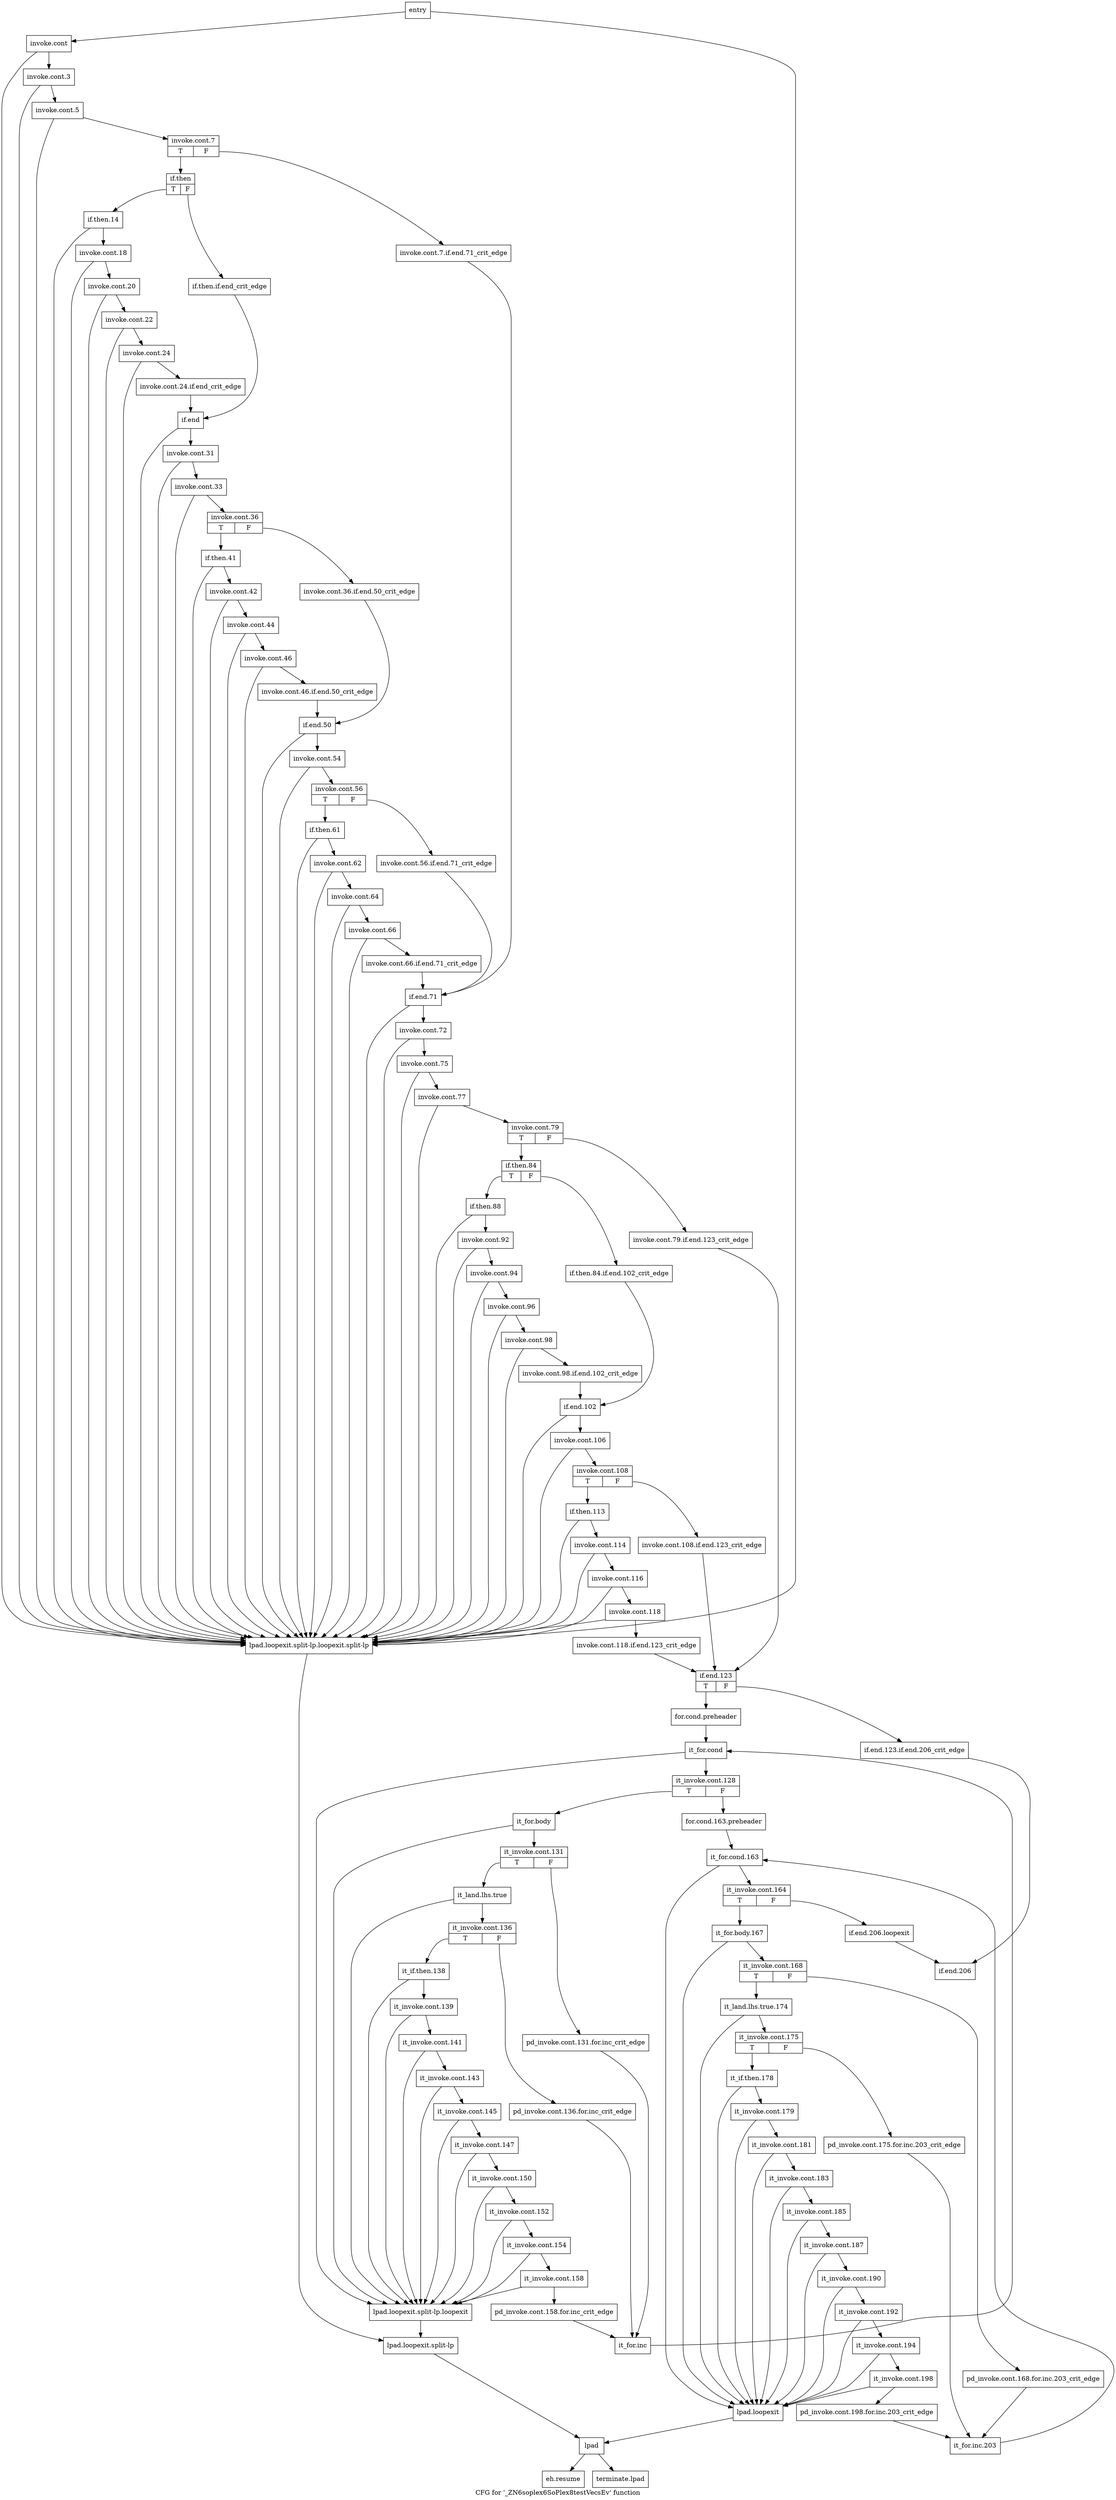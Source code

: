 digraph "CFG for '_ZN6soplex6SoPlex8testVecsEv' function" {
	label="CFG for '_ZN6soplex6SoPlex8testVecsEv' function";

	Node0x29f5ed0 [shape=record,label="{entry}"];
	Node0x29f5ed0 -> Node0x29fe930;
	Node0x29f5ed0 -> Node0x29ff5c0;
	Node0x29fe930 [shape=record,label="{invoke.cont}"];
	Node0x29fe930 -> Node0x29fe980;
	Node0x29fe930 -> Node0x29ff5c0;
	Node0x29fe980 [shape=record,label="{invoke.cont.3}"];
	Node0x29fe980 -> Node0x29fe9d0;
	Node0x29fe980 -> Node0x29ff5c0;
	Node0x29fe9d0 [shape=record,label="{invoke.cont.5}"];
	Node0x29fe9d0 -> Node0x29ff200;
	Node0x29fe9d0 -> Node0x29ff5c0;
	Node0x29ff200 [shape=record,label="{invoke.cont.7|{<s0>T|<s1>F}}"];
	Node0x29ff200:s0 -> Node0x29ff2a0;
	Node0x29ff200:s1 -> Node0x29ff250;
	Node0x29ff250 [shape=record,label="{invoke.cont.7.if.end.71_crit_edge}"];
	Node0x29ff250 -> Node0x29ffca0;
	Node0x29ff2a0 [shape=record,label="{if.then|{<s0>T|<s1>F}}"];
	Node0x29ff2a0:s0 -> Node0x29ff340;
	Node0x29ff2a0:s1 -> Node0x29ff2f0;
	Node0x29ff2f0 [shape=record,label="{if.then.if.end_crit_edge}"];
	Node0x29ff2f0 -> Node0x29ff6b0;
	Node0x29ff340 [shape=record,label="{if.then.14}"];
	Node0x29ff340 -> Node0x29ff390;
	Node0x29ff340 -> Node0x29ff5c0;
	Node0x29ff390 [shape=record,label="{invoke.cont.18}"];
	Node0x29ff390 -> Node0x29ff3e0;
	Node0x29ff390 -> Node0x29ff5c0;
	Node0x29ff3e0 [shape=record,label="{invoke.cont.20}"];
	Node0x29ff3e0 -> Node0x29ff430;
	Node0x29ff3e0 -> Node0x29ff5c0;
	Node0x29ff430 [shape=record,label="{invoke.cont.22}"];
	Node0x29ff430 -> Node0x29ff480;
	Node0x29ff430 -> Node0x29ff5c0;
	Node0x29ff480 [shape=record,label="{invoke.cont.24}"];
	Node0x29ff480 -> Node0x29ff4d0;
	Node0x29ff480 -> Node0x29ff5c0;
	Node0x29ff4d0 [shape=record,label="{invoke.cont.24.if.end_crit_edge}"];
	Node0x29ff4d0 -> Node0x29ff6b0;
	Node0x29ff520 [shape=record,label="{lpad.loopexit}"];
	Node0x29ff520 -> Node0x29ff660;
	Node0x29ff570 [shape=record,label="{lpad.loopexit.split-lp.loopexit}"];
	Node0x29ff570 -> Node0x29ff610;
	Node0x29ff5c0 [shape=record,label="{lpad.loopexit.split-lp.loopexit.split-lp}"];
	Node0x29ff5c0 -> Node0x29ff610;
	Node0x29ff610 [shape=record,label="{lpad.loopexit.split-lp}"];
	Node0x29ff610 -> Node0x29ff660;
	Node0x29ff660 [shape=record,label="{lpad}"];
	Node0x29ff660 -> Node0x2a01230;
	Node0x29ff660 -> Node0x2a01280;
	Node0x29ff6b0 [shape=record,label="{if.end}"];
	Node0x29ff6b0 -> Node0x29ff700;
	Node0x29ff6b0 -> Node0x29ff5c0;
	Node0x29ff700 [shape=record,label="{invoke.cont.31}"];
	Node0x29ff700 -> Node0x29ff750;
	Node0x29ff700 -> Node0x29ff5c0;
	Node0x29ff750 [shape=record,label="{invoke.cont.33}"];
	Node0x29ff750 -> Node0x29ff7a0;
	Node0x29ff750 -> Node0x29ff5c0;
	Node0x29ff7a0 [shape=record,label="{invoke.cont.36|{<s0>T|<s1>F}}"];
	Node0x29ff7a0:s0 -> Node0x29ff840;
	Node0x29ff7a0:s1 -> Node0x29ff7f0;
	Node0x29ff7f0 [shape=record,label="{invoke.cont.36.if.end.50_crit_edge}"];
	Node0x29ff7f0 -> Node0x29ff9d0;
	Node0x29ff840 [shape=record,label="{if.then.41}"];
	Node0x29ff840 -> Node0x29ff890;
	Node0x29ff840 -> Node0x29ff5c0;
	Node0x29ff890 [shape=record,label="{invoke.cont.42}"];
	Node0x29ff890 -> Node0x29ff8e0;
	Node0x29ff890 -> Node0x29ff5c0;
	Node0x29ff8e0 [shape=record,label="{invoke.cont.44}"];
	Node0x29ff8e0 -> Node0x29ff930;
	Node0x29ff8e0 -> Node0x29ff5c0;
	Node0x29ff930 [shape=record,label="{invoke.cont.46}"];
	Node0x29ff930 -> Node0x29ff980;
	Node0x29ff930 -> Node0x29ff5c0;
	Node0x29ff980 [shape=record,label="{invoke.cont.46.if.end.50_crit_edge}"];
	Node0x29ff980 -> Node0x29ff9d0;
	Node0x29ff9d0 [shape=record,label="{if.end.50}"];
	Node0x29ff9d0 -> Node0x29ffa20;
	Node0x29ff9d0 -> Node0x29ff5c0;
	Node0x29ffa20 [shape=record,label="{invoke.cont.54}"];
	Node0x29ffa20 -> Node0x29ffa70;
	Node0x29ffa20 -> Node0x29ff5c0;
	Node0x29ffa70 [shape=record,label="{invoke.cont.56|{<s0>T|<s1>F}}"];
	Node0x29ffa70:s0 -> Node0x29ffb10;
	Node0x29ffa70:s1 -> Node0x29ffac0;
	Node0x29ffac0 [shape=record,label="{invoke.cont.56.if.end.71_crit_edge}"];
	Node0x29ffac0 -> Node0x29ffca0;
	Node0x29ffb10 [shape=record,label="{if.then.61}"];
	Node0x29ffb10 -> Node0x29ffb60;
	Node0x29ffb10 -> Node0x29ff5c0;
	Node0x29ffb60 [shape=record,label="{invoke.cont.62}"];
	Node0x29ffb60 -> Node0x29ffbb0;
	Node0x29ffb60 -> Node0x29ff5c0;
	Node0x29ffbb0 [shape=record,label="{invoke.cont.64}"];
	Node0x29ffbb0 -> Node0x29ffc00;
	Node0x29ffbb0 -> Node0x29ff5c0;
	Node0x29ffc00 [shape=record,label="{invoke.cont.66}"];
	Node0x29ffc00 -> Node0x29ffc50;
	Node0x29ffc00 -> Node0x29ff5c0;
	Node0x29ffc50 [shape=record,label="{invoke.cont.66.if.end.71_crit_edge}"];
	Node0x29ffc50 -> Node0x29ffca0;
	Node0x29ffca0 [shape=record,label="{if.end.71}"];
	Node0x29ffca0 -> Node0x29ffcf0;
	Node0x29ffca0 -> Node0x29ff5c0;
	Node0x29ffcf0 [shape=record,label="{invoke.cont.72}"];
	Node0x29ffcf0 -> Node0x29ffd40;
	Node0x29ffcf0 -> Node0x29ff5c0;
	Node0x29ffd40 [shape=record,label="{invoke.cont.75}"];
	Node0x29ffd40 -> Node0x29ffd90;
	Node0x29ffd40 -> Node0x29ff5c0;
	Node0x29ffd90 [shape=record,label="{invoke.cont.77}"];
	Node0x29ffd90 -> Node0x29ffde0;
	Node0x29ffd90 -> Node0x29ff5c0;
	Node0x29ffde0 [shape=record,label="{invoke.cont.79|{<s0>T|<s1>F}}"];
	Node0x29ffde0:s0 -> Node0x29ffe80;
	Node0x29ffde0:s1 -> Node0x29ffe30;
	Node0x29ffe30 [shape=record,label="{invoke.cont.79.if.end.123_crit_edge}"];
	Node0x29ffe30 -> Node0x2a003d0;
	Node0x29ffe80 [shape=record,label="{if.then.84|{<s0>T|<s1>F}}"];
	Node0x29ffe80:s0 -> Node0x29fff20;
	Node0x29ffe80:s1 -> Node0x29ffed0;
	Node0x29ffed0 [shape=record,label="{if.then.84.if.end.102_crit_edge}"];
	Node0x29ffed0 -> Node0x2a00100;
	Node0x29fff20 [shape=record,label="{if.then.88}"];
	Node0x29fff20 -> Node0x29fff70;
	Node0x29fff20 -> Node0x29ff5c0;
	Node0x29fff70 [shape=record,label="{invoke.cont.92}"];
	Node0x29fff70 -> Node0x29fffc0;
	Node0x29fff70 -> Node0x29ff5c0;
	Node0x29fffc0 [shape=record,label="{invoke.cont.94}"];
	Node0x29fffc0 -> Node0x2a00010;
	Node0x29fffc0 -> Node0x29ff5c0;
	Node0x2a00010 [shape=record,label="{invoke.cont.96}"];
	Node0x2a00010 -> Node0x2a00060;
	Node0x2a00010 -> Node0x29ff5c0;
	Node0x2a00060 [shape=record,label="{invoke.cont.98}"];
	Node0x2a00060 -> Node0x2a000b0;
	Node0x2a00060 -> Node0x29ff5c0;
	Node0x2a000b0 [shape=record,label="{invoke.cont.98.if.end.102_crit_edge}"];
	Node0x2a000b0 -> Node0x2a00100;
	Node0x2a00100 [shape=record,label="{if.end.102}"];
	Node0x2a00100 -> Node0x2a00150;
	Node0x2a00100 -> Node0x29ff5c0;
	Node0x2a00150 [shape=record,label="{invoke.cont.106}"];
	Node0x2a00150 -> Node0x2a001a0;
	Node0x2a00150 -> Node0x29ff5c0;
	Node0x2a001a0 [shape=record,label="{invoke.cont.108|{<s0>T|<s1>F}}"];
	Node0x2a001a0:s0 -> Node0x2a00240;
	Node0x2a001a0:s1 -> Node0x2a001f0;
	Node0x2a001f0 [shape=record,label="{invoke.cont.108.if.end.123_crit_edge}"];
	Node0x2a001f0 -> Node0x2a003d0;
	Node0x2a00240 [shape=record,label="{if.then.113}"];
	Node0x2a00240 -> Node0x2a00290;
	Node0x2a00240 -> Node0x29ff5c0;
	Node0x2a00290 [shape=record,label="{invoke.cont.114}"];
	Node0x2a00290 -> Node0x2a002e0;
	Node0x2a00290 -> Node0x29ff5c0;
	Node0x2a002e0 [shape=record,label="{invoke.cont.116}"];
	Node0x2a002e0 -> Node0x2a00330;
	Node0x2a002e0 -> Node0x29ff5c0;
	Node0x2a00330 [shape=record,label="{invoke.cont.118}"];
	Node0x2a00330 -> Node0x2a00380;
	Node0x2a00330 -> Node0x29ff5c0;
	Node0x2a00380 [shape=record,label="{invoke.cont.118.if.end.123_crit_edge}"];
	Node0x2a00380 -> Node0x2a003d0;
	Node0x2a003d0 [shape=record,label="{if.end.123|{<s0>T|<s1>F}}"];
	Node0x2a003d0:s0 -> Node0x2a00470;
	Node0x2a003d0:s1 -> Node0x2a00420;
	Node0x2a00420 [shape=record,label="{if.end.123.if.end.206_crit_edge}"];
	Node0x2a00420 -> Node0x2a011e0;
	Node0x2a00470 [shape=record,label="{for.cond.preheader}"];
	Node0x2a00470 -> Node0x2a004c0;
	Node0x2a004c0 [shape=record,label="{it_for.cond}"];
	Node0x2a004c0 -> Node0x2a00510;
	Node0x2a004c0 -> Node0x29ff570;
	Node0x2a00510 [shape=record,label="{it_invoke.cont.128|{<s0>T|<s1>F}}"];
	Node0x2a00510:s0 -> Node0x2a005b0;
	Node0x2a00510:s1 -> Node0x2a00560;
	Node0x2a00560 [shape=record,label="{for.cond.163.preheader}"];
	Node0x2a00560 -> Node0x2a00b50;
	Node0x2a005b0 [shape=record,label="{it_for.body}"];
	Node0x2a005b0 -> Node0x2a00600;
	Node0x2a005b0 -> Node0x29ff570;
	Node0x2a00600 [shape=record,label="{it_invoke.cont.131|{<s0>T|<s1>F}}"];
	Node0x2a00600:s0 -> Node0x2a006a0;
	Node0x2a00600:s1 -> Node0x2a00650;
	Node0x2a00650 [shape=record,label="{pd_invoke.cont.131.for.inc_crit_edge}"];
	Node0x2a00650 -> Node0x2a00b00;
	Node0x2a006a0 [shape=record,label="{it_land.lhs.true}"];
	Node0x2a006a0 -> Node0x2a006f0;
	Node0x2a006a0 -> Node0x29ff570;
	Node0x2a006f0 [shape=record,label="{it_invoke.cont.136|{<s0>T|<s1>F}}"];
	Node0x2a006f0:s0 -> Node0x2a00790;
	Node0x2a006f0:s1 -> Node0x2a00740;
	Node0x2a00740 [shape=record,label="{pd_invoke.cont.136.for.inc_crit_edge}"];
	Node0x2a00740 -> Node0x2a00b00;
	Node0x2a00790 [shape=record,label="{it_if.then.138}"];
	Node0x2a00790 -> Node0x2a007e0;
	Node0x2a00790 -> Node0x29ff570;
	Node0x2a007e0 [shape=record,label="{it_invoke.cont.139}"];
	Node0x2a007e0 -> Node0x2a00830;
	Node0x2a007e0 -> Node0x29ff570;
	Node0x2a00830 [shape=record,label="{it_invoke.cont.141}"];
	Node0x2a00830 -> Node0x2a00880;
	Node0x2a00830 -> Node0x29ff570;
	Node0x2a00880 [shape=record,label="{it_invoke.cont.143}"];
	Node0x2a00880 -> Node0x2a008d0;
	Node0x2a00880 -> Node0x29ff570;
	Node0x2a008d0 [shape=record,label="{it_invoke.cont.145}"];
	Node0x2a008d0 -> Node0x2a00920;
	Node0x2a008d0 -> Node0x29ff570;
	Node0x2a00920 [shape=record,label="{it_invoke.cont.147}"];
	Node0x2a00920 -> Node0x2a00970;
	Node0x2a00920 -> Node0x29ff570;
	Node0x2a00970 [shape=record,label="{it_invoke.cont.150}"];
	Node0x2a00970 -> Node0x2a009c0;
	Node0x2a00970 -> Node0x29ff570;
	Node0x2a009c0 [shape=record,label="{it_invoke.cont.152}"];
	Node0x2a009c0 -> Node0x2a00a10;
	Node0x2a009c0 -> Node0x29ff570;
	Node0x2a00a10 [shape=record,label="{it_invoke.cont.154}"];
	Node0x2a00a10 -> Node0x2a00a60;
	Node0x2a00a10 -> Node0x29ff570;
	Node0x2a00a60 [shape=record,label="{it_invoke.cont.158}"];
	Node0x2a00a60 -> Node0x2a00ab0;
	Node0x2a00a60 -> Node0x29ff570;
	Node0x2a00ab0 [shape=record,label="{pd_invoke.cont.158.for.inc_crit_edge}"];
	Node0x2a00ab0 -> Node0x2a00b00;
	Node0x2a00b00 [shape=record,label="{it_for.inc}"];
	Node0x2a00b00 -> Node0x2a004c0;
	Node0x2a00b50 [shape=record,label="{it_for.cond.163}"];
	Node0x2a00b50 -> Node0x2a00ba0;
	Node0x2a00b50 -> Node0x29ff520;
	Node0x2a00ba0 [shape=record,label="{it_invoke.cont.164|{<s0>T|<s1>F}}"];
	Node0x2a00ba0:s0 -> Node0x2a00bf0;
	Node0x2a00ba0:s1 -> Node0x2a01190;
	Node0x2a00bf0 [shape=record,label="{it_for.body.167}"];
	Node0x2a00bf0 -> Node0x2a00c40;
	Node0x2a00bf0 -> Node0x29ff520;
	Node0x2a00c40 [shape=record,label="{it_invoke.cont.168|{<s0>T|<s1>F}}"];
	Node0x2a00c40:s0 -> Node0x2a00ce0;
	Node0x2a00c40:s1 -> Node0x2a00c90;
	Node0x2a00c90 [shape=record,label="{pd_invoke.cont.168.for.inc.203_crit_edge}"];
	Node0x2a00c90 -> Node0x2a01140;
	Node0x2a00ce0 [shape=record,label="{it_land.lhs.true.174}"];
	Node0x2a00ce0 -> Node0x2a00d30;
	Node0x2a00ce0 -> Node0x29ff520;
	Node0x2a00d30 [shape=record,label="{it_invoke.cont.175|{<s0>T|<s1>F}}"];
	Node0x2a00d30:s0 -> Node0x2a00dd0;
	Node0x2a00d30:s1 -> Node0x2a00d80;
	Node0x2a00d80 [shape=record,label="{pd_invoke.cont.175.for.inc.203_crit_edge}"];
	Node0x2a00d80 -> Node0x2a01140;
	Node0x2a00dd0 [shape=record,label="{it_if.then.178}"];
	Node0x2a00dd0 -> Node0x2a00e20;
	Node0x2a00dd0 -> Node0x29ff520;
	Node0x2a00e20 [shape=record,label="{it_invoke.cont.179}"];
	Node0x2a00e20 -> Node0x2a00e70;
	Node0x2a00e20 -> Node0x29ff520;
	Node0x2a00e70 [shape=record,label="{it_invoke.cont.181}"];
	Node0x2a00e70 -> Node0x2a00ec0;
	Node0x2a00e70 -> Node0x29ff520;
	Node0x2a00ec0 [shape=record,label="{it_invoke.cont.183}"];
	Node0x2a00ec0 -> Node0x2a00f10;
	Node0x2a00ec0 -> Node0x29ff520;
	Node0x2a00f10 [shape=record,label="{it_invoke.cont.185}"];
	Node0x2a00f10 -> Node0x2a00f60;
	Node0x2a00f10 -> Node0x29ff520;
	Node0x2a00f60 [shape=record,label="{it_invoke.cont.187}"];
	Node0x2a00f60 -> Node0x2a00fb0;
	Node0x2a00f60 -> Node0x29ff520;
	Node0x2a00fb0 [shape=record,label="{it_invoke.cont.190}"];
	Node0x2a00fb0 -> Node0x2a01000;
	Node0x2a00fb0 -> Node0x29ff520;
	Node0x2a01000 [shape=record,label="{it_invoke.cont.192}"];
	Node0x2a01000 -> Node0x2a01050;
	Node0x2a01000 -> Node0x29ff520;
	Node0x2a01050 [shape=record,label="{it_invoke.cont.194}"];
	Node0x2a01050 -> Node0x2a010a0;
	Node0x2a01050 -> Node0x29ff520;
	Node0x2a010a0 [shape=record,label="{it_invoke.cont.198}"];
	Node0x2a010a0 -> Node0x2a010f0;
	Node0x2a010a0 -> Node0x29ff520;
	Node0x2a010f0 [shape=record,label="{pd_invoke.cont.198.for.inc.203_crit_edge}"];
	Node0x2a010f0 -> Node0x2a01140;
	Node0x2a01140 [shape=record,label="{it_for.inc.203}"];
	Node0x2a01140 -> Node0x2a00b50;
	Node0x2a01190 [shape=record,label="{if.end.206.loopexit}"];
	Node0x2a01190 -> Node0x2a011e0;
	Node0x2a011e0 [shape=record,label="{if.end.206}"];
	Node0x2a01230 [shape=record,label="{eh.resume}"];
	Node0x2a01280 [shape=record,label="{terminate.lpad}"];
}
